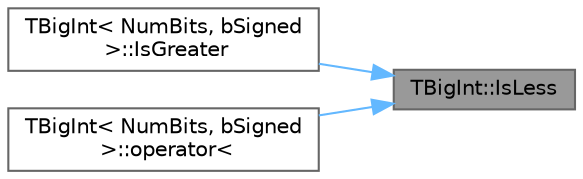 digraph "TBigInt::IsLess"
{
 // INTERACTIVE_SVG=YES
 // LATEX_PDF_SIZE
  bgcolor="transparent";
  edge [fontname=Helvetica,fontsize=10,labelfontname=Helvetica,labelfontsize=10];
  node [fontname=Helvetica,fontsize=10,shape=box,height=0.2,width=0.4];
  rankdir="RL";
  Node1 [id="Node000001",label="TBigInt::IsLess",height=0.2,width=0.4,color="gray40", fillcolor="grey60", style="filled", fontcolor="black",tooltip="this < Other"];
  Node1 -> Node2 [id="edge1_Node000001_Node000002",dir="back",color="steelblue1",style="solid",tooltip=" "];
  Node2 [id="Node000002",label="TBigInt\< NumBits, bSigned\l \>::IsGreater",height=0.2,width=0.4,color="grey40", fillcolor="white", style="filled",URL="$d1/db0/classTBigInt.html#a2290f849a4e4a5871b4c16ce6d81eb51",tooltip=" "];
  Node1 -> Node3 [id="edge2_Node000001_Node000003",dir="back",color="steelblue1",style="solid",tooltip=" "];
  Node3 [id="Node000003",label="TBigInt\< NumBits, bSigned\l \>::operator\<",height=0.2,width=0.4,color="grey40", fillcolor="white", style="filled",URL="$d1/db0/classTBigInt.html#ac46cd529a68f026ecd1b4f04aa6f1a37",tooltip=" "];
}
